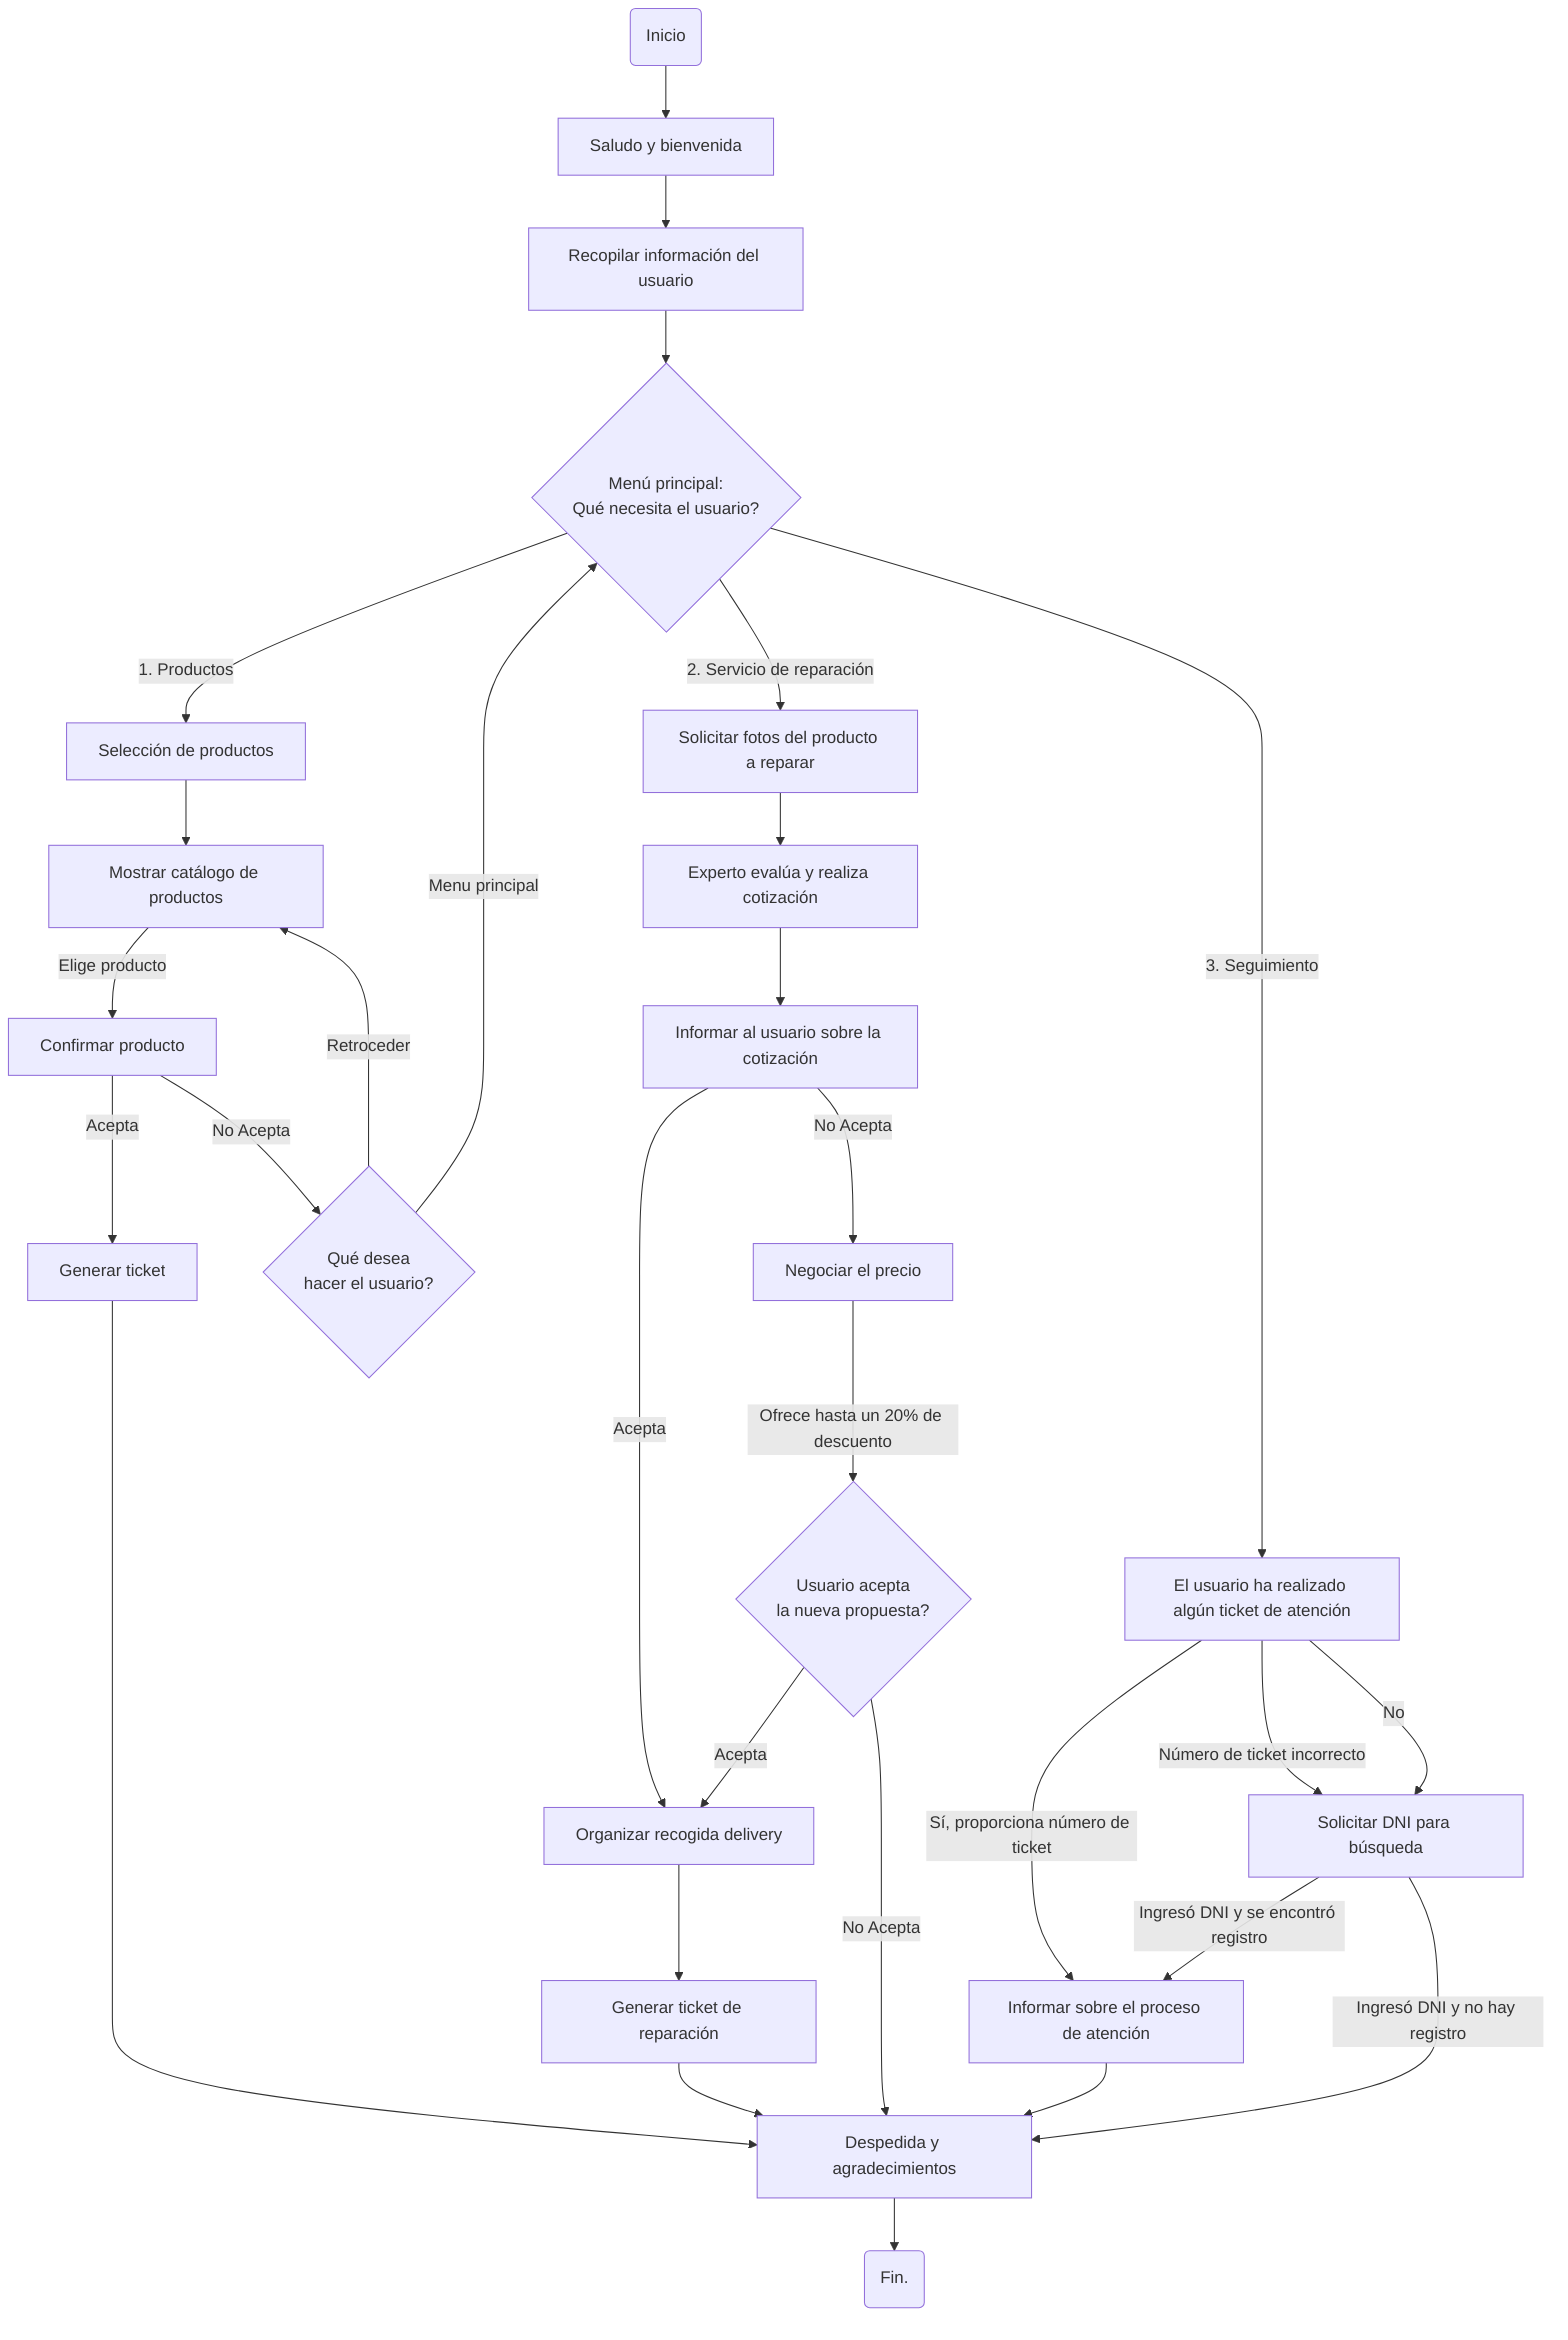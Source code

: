 graph TD
    Start(Inicio) --> Welcome[Saludo y bienvenida]
    Welcome --> UserInformation[Recopilar información del usuario]
    UserInformation --> MainMenu{Menú principal: \n Qué necesita el usuario?}
    MainMenu -->|"1. Productos"| ProductSelection[Selección de productos]
    ProductSelection --> Catalog[Mostrar catálogo de productos]
    Catalog -- "Elige producto" --> Confirm[Confirmar producto]
    Confirm -- "Acepta" --> GenerateTicket[Generar ticket]
    GenerateTicket --> Farewell[Despedida y agradecimientos]
    Farewell --> End(Fin.)
    Confirm -- "No Acepta" --> Decision{Qué desea<br>hacer el usuario?}
    Decision -- "Retroceder" --> Catalog
    Decision -- "Menu principal" --> MainMenu
    MainMenu -->|"2. Servicio de reparación"| AskPhotos[Solicitar fotos del producto a reparar]
    AskPhotos --> ExpertReview[Experto evalúa y realiza cotización]
    ExpertReview --> InformPrice[Informar al usuario sobre la cotización]
    InformPrice -- "Acepta" --> DeliveryOrganize[Organizar recogida delivery]
    DeliveryOrganize --> GenerateRepairTicket[Generar ticket de reparación]
    GenerateRepairTicket --> Farewell
    InformPrice -- "No Acepta" --> Negotiation[Negociar el precio]
    Negotiation -- "Ofrece hasta un 20% de descuento" --> Decision2{Usuario acepta<br>la nueva propuesta?}
    Decision2 -- "Acepta" --> DeliveryOrganize
    Decision2 -- "No Acepta" --> Farewell
    MainMenu -->|"3. Seguimiento"| TicketCheck[El usuario ha realizado algún ticket de atención]
    TicketCheck -- "Sí, proporciona número de ticket" --> FoundTicket[Informar sobre el proceso de atención]
    FoundTicket --> Farewell
    TicketCheck -- "Número de ticket incorrecto" --> AskForDNI[Solicitar DNI para búsqueda]
    TicketCheck -- "No" --> AskForDNI
    AskForDNI -- "Ingresó DNI y se encontró registro" --> FoundTicket
    AskForDNI -- "Ingresó DNI y no hay registro" --> Farewell